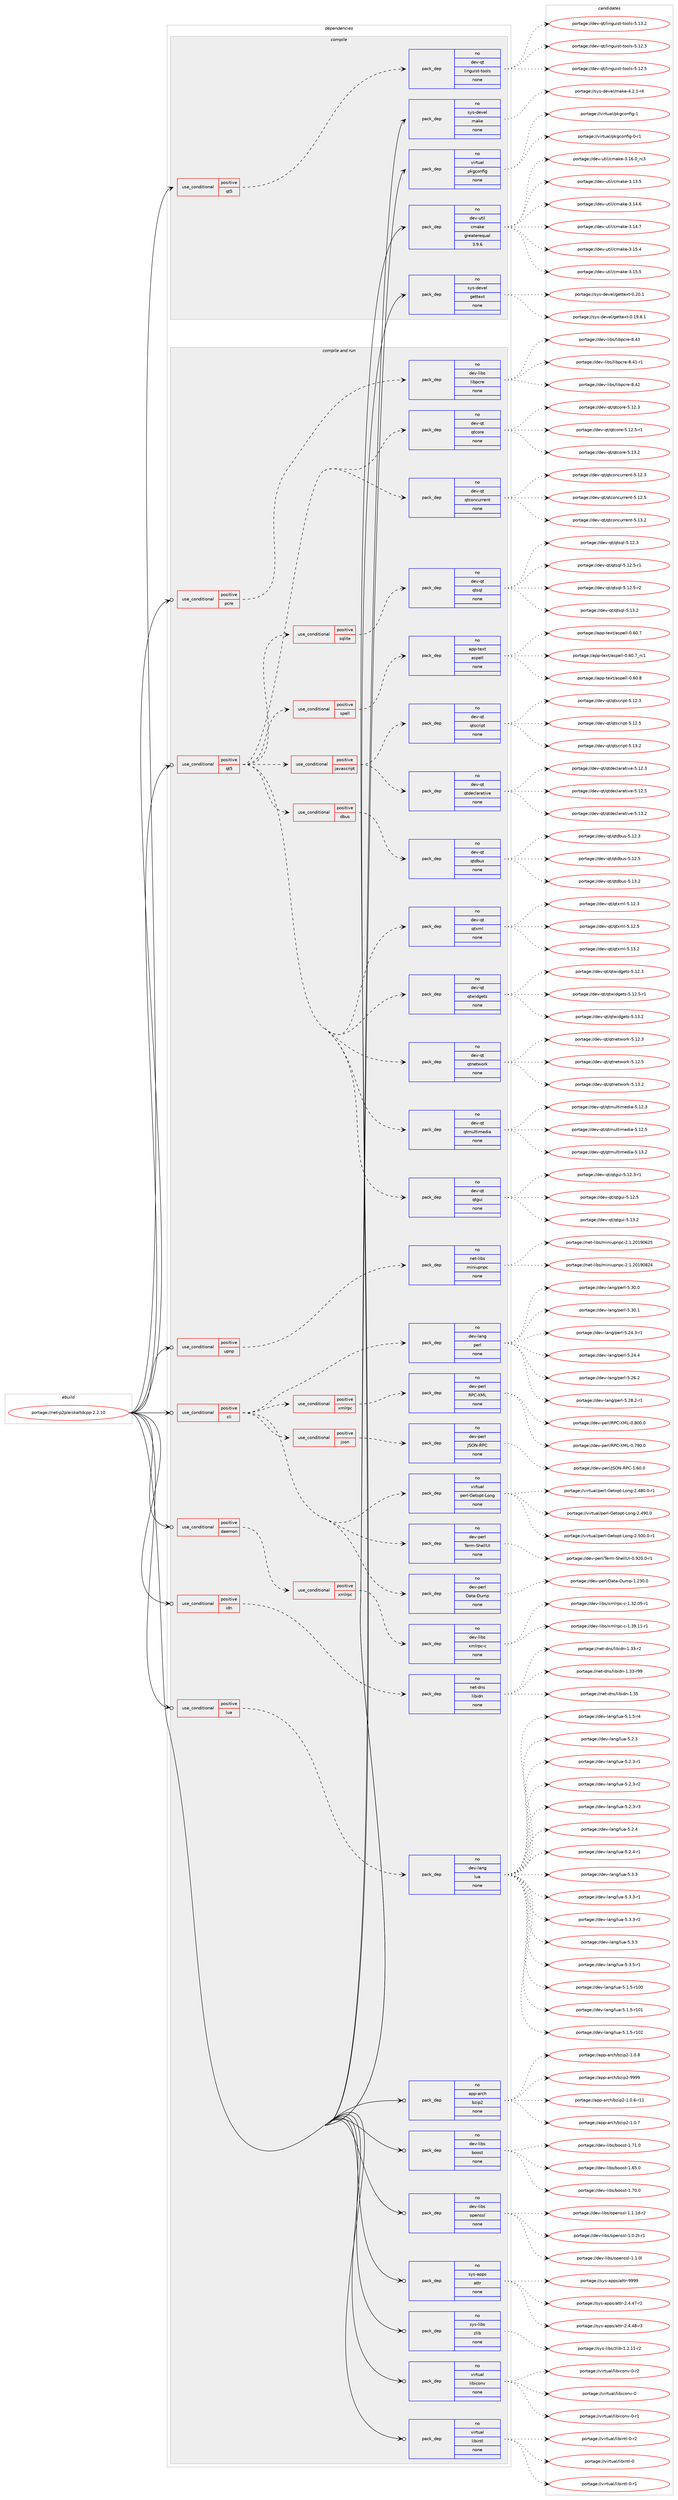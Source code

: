 digraph prolog {

# *************
# Graph options
# *************

newrank=true;
concentrate=true;
compound=true;
graph [rankdir=LR,fontname=Helvetica,fontsize=10,ranksep=1.5];#, ranksep=2.5, nodesep=0.2];
edge  [arrowhead=vee];
node  [fontname=Helvetica,fontsize=10];

# **********
# The ebuild
# **********

subgraph cluster_leftcol {
color=gray;
rank=same;
label=<<i>ebuild</i>>;
id [label="portage://net-p2p/eiskaltdcpp-2.2.10", color=red, width=4, href="../net-p2p/eiskaltdcpp-2.2.10.svg"];
}

# ****************
# The dependencies
# ****************

subgraph cluster_midcol {
color=gray;
label=<<i>dependencies</i>>;
subgraph cluster_compile {
fillcolor="#eeeeee";
style=filled;
label=<<i>compile</i>>;
subgraph cond93213 {
dependency372998 [label=<<TABLE BORDER="0" CELLBORDER="1" CELLSPACING="0" CELLPADDING="4"><TR><TD ROWSPAN="3" CELLPADDING="10">use_conditional</TD></TR><TR><TD>positive</TD></TR><TR><TD>qt5</TD></TR></TABLE>>, shape=none, color=red];
subgraph pack273479 {
dependency372999 [label=<<TABLE BORDER="0" CELLBORDER="1" CELLSPACING="0" CELLPADDING="4" WIDTH="220"><TR><TD ROWSPAN="6" CELLPADDING="30">pack_dep</TD></TR><TR><TD WIDTH="110">no</TD></TR><TR><TD>dev-qt</TD></TR><TR><TD>linguist-tools</TD></TR><TR><TD>none</TD></TR><TR><TD></TD></TR></TABLE>>, shape=none, color=blue];
}
dependency372998:e -> dependency372999:w [weight=20,style="dashed",arrowhead="vee"];
}
id:e -> dependency372998:w [weight=20,style="solid",arrowhead="vee"];
subgraph pack273480 {
dependency373000 [label=<<TABLE BORDER="0" CELLBORDER="1" CELLSPACING="0" CELLPADDING="4" WIDTH="220"><TR><TD ROWSPAN="6" CELLPADDING="30">pack_dep</TD></TR><TR><TD WIDTH="110">no</TD></TR><TR><TD>dev-util</TD></TR><TR><TD>cmake</TD></TR><TR><TD>greaterequal</TD></TR><TR><TD>3.9.6</TD></TR></TABLE>>, shape=none, color=blue];
}
id:e -> dependency373000:w [weight=20,style="solid",arrowhead="vee"];
subgraph pack273481 {
dependency373001 [label=<<TABLE BORDER="0" CELLBORDER="1" CELLSPACING="0" CELLPADDING="4" WIDTH="220"><TR><TD ROWSPAN="6" CELLPADDING="30">pack_dep</TD></TR><TR><TD WIDTH="110">no</TD></TR><TR><TD>sys-devel</TD></TR><TR><TD>gettext</TD></TR><TR><TD>none</TD></TR><TR><TD></TD></TR></TABLE>>, shape=none, color=blue];
}
id:e -> dependency373001:w [weight=20,style="solid",arrowhead="vee"];
subgraph pack273482 {
dependency373002 [label=<<TABLE BORDER="0" CELLBORDER="1" CELLSPACING="0" CELLPADDING="4" WIDTH="220"><TR><TD ROWSPAN="6" CELLPADDING="30">pack_dep</TD></TR><TR><TD WIDTH="110">no</TD></TR><TR><TD>sys-devel</TD></TR><TR><TD>make</TD></TR><TR><TD>none</TD></TR><TR><TD></TD></TR></TABLE>>, shape=none, color=blue];
}
id:e -> dependency373002:w [weight=20,style="solid",arrowhead="vee"];
subgraph pack273483 {
dependency373003 [label=<<TABLE BORDER="0" CELLBORDER="1" CELLSPACING="0" CELLPADDING="4" WIDTH="220"><TR><TD ROWSPAN="6" CELLPADDING="30">pack_dep</TD></TR><TR><TD WIDTH="110">no</TD></TR><TR><TD>virtual</TD></TR><TR><TD>pkgconfig</TD></TR><TR><TD>none</TD></TR><TR><TD></TD></TR></TABLE>>, shape=none, color=blue];
}
id:e -> dependency373003:w [weight=20,style="solid",arrowhead="vee"];
}
subgraph cluster_compileandrun {
fillcolor="#eeeeee";
style=filled;
label=<<i>compile and run</i>>;
subgraph cond93214 {
dependency373004 [label=<<TABLE BORDER="0" CELLBORDER="1" CELLSPACING="0" CELLPADDING="4"><TR><TD ROWSPAN="3" CELLPADDING="10">use_conditional</TD></TR><TR><TD>positive</TD></TR><TR><TD>cli</TD></TR></TABLE>>, shape=none, color=red];
subgraph pack273484 {
dependency373005 [label=<<TABLE BORDER="0" CELLBORDER="1" CELLSPACING="0" CELLPADDING="4" WIDTH="220"><TR><TD ROWSPAN="6" CELLPADDING="30">pack_dep</TD></TR><TR><TD WIDTH="110">no</TD></TR><TR><TD>dev-lang</TD></TR><TR><TD>perl</TD></TR><TR><TD>none</TD></TR><TR><TD></TD></TR></TABLE>>, shape=none, color=blue];
}
dependency373004:e -> dependency373005:w [weight=20,style="dashed",arrowhead="vee"];
subgraph pack273485 {
dependency373006 [label=<<TABLE BORDER="0" CELLBORDER="1" CELLSPACING="0" CELLPADDING="4" WIDTH="220"><TR><TD ROWSPAN="6" CELLPADDING="30">pack_dep</TD></TR><TR><TD WIDTH="110">no</TD></TR><TR><TD>dev-perl</TD></TR><TR><TD>Data-Dump</TD></TR><TR><TD>none</TD></TR><TR><TD></TD></TR></TABLE>>, shape=none, color=blue];
}
dependency373004:e -> dependency373006:w [weight=20,style="dashed",arrowhead="vee"];
subgraph pack273486 {
dependency373007 [label=<<TABLE BORDER="0" CELLBORDER="1" CELLSPACING="0" CELLPADDING="4" WIDTH="220"><TR><TD ROWSPAN="6" CELLPADDING="30">pack_dep</TD></TR><TR><TD WIDTH="110">no</TD></TR><TR><TD>dev-perl</TD></TR><TR><TD>Term-ShellUI</TD></TR><TR><TD>none</TD></TR><TR><TD></TD></TR></TABLE>>, shape=none, color=blue];
}
dependency373004:e -> dependency373007:w [weight=20,style="dashed",arrowhead="vee"];
subgraph pack273487 {
dependency373008 [label=<<TABLE BORDER="0" CELLBORDER="1" CELLSPACING="0" CELLPADDING="4" WIDTH="220"><TR><TD ROWSPAN="6" CELLPADDING="30">pack_dep</TD></TR><TR><TD WIDTH="110">no</TD></TR><TR><TD>virtual</TD></TR><TR><TD>perl-Getopt-Long</TD></TR><TR><TD>none</TD></TR><TR><TD></TD></TR></TABLE>>, shape=none, color=blue];
}
dependency373004:e -> dependency373008:w [weight=20,style="dashed",arrowhead="vee"];
subgraph cond93215 {
dependency373009 [label=<<TABLE BORDER="0" CELLBORDER="1" CELLSPACING="0" CELLPADDING="4"><TR><TD ROWSPAN="3" CELLPADDING="10">use_conditional</TD></TR><TR><TD>positive</TD></TR><TR><TD>json</TD></TR></TABLE>>, shape=none, color=red];
subgraph pack273488 {
dependency373010 [label=<<TABLE BORDER="0" CELLBORDER="1" CELLSPACING="0" CELLPADDING="4" WIDTH="220"><TR><TD ROWSPAN="6" CELLPADDING="30">pack_dep</TD></TR><TR><TD WIDTH="110">no</TD></TR><TR><TD>dev-perl</TD></TR><TR><TD>JSON-RPC</TD></TR><TR><TD>none</TD></TR><TR><TD></TD></TR></TABLE>>, shape=none, color=blue];
}
dependency373009:e -> dependency373010:w [weight=20,style="dashed",arrowhead="vee"];
}
dependency373004:e -> dependency373009:w [weight=20,style="dashed",arrowhead="vee"];
subgraph cond93216 {
dependency373011 [label=<<TABLE BORDER="0" CELLBORDER="1" CELLSPACING="0" CELLPADDING="4"><TR><TD ROWSPAN="3" CELLPADDING="10">use_conditional</TD></TR><TR><TD>positive</TD></TR><TR><TD>xmlrpc</TD></TR></TABLE>>, shape=none, color=red];
subgraph pack273489 {
dependency373012 [label=<<TABLE BORDER="0" CELLBORDER="1" CELLSPACING="0" CELLPADDING="4" WIDTH="220"><TR><TD ROWSPAN="6" CELLPADDING="30">pack_dep</TD></TR><TR><TD WIDTH="110">no</TD></TR><TR><TD>dev-perl</TD></TR><TR><TD>RPC-XML</TD></TR><TR><TD>none</TD></TR><TR><TD></TD></TR></TABLE>>, shape=none, color=blue];
}
dependency373011:e -> dependency373012:w [weight=20,style="dashed",arrowhead="vee"];
}
dependency373004:e -> dependency373011:w [weight=20,style="dashed",arrowhead="vee"];
}
id:e -> dependency373004:w [weight=20,style="solid",arrowhead="odotvee"];
subgraph cond93217 {
dependency373013 [label=<<TABLE BORDER="0" CELLBORDER="1" CELLSPACING="0" CELLPADDING="4"><TR><TD ROWSPAN="3" CELLPADDING="10">use_conditional</TD></TR><TR><TD>positive</TD></TR><TR><TD>daemon</TD></TR></TABLE>>, shape=none, color=red];
subgraph cond93218 {
dependency373014 [label=<<TABLE BORDER="0" CELLBORDER="1" CELLSPACING="0" CELLPADDING="4"><TR><TD ROWSPAN="3" CELLPADDING="10">use_conditional</TD></TR><TR><TD>positive</TD></TR><TR><TD>xmlrpc</TD></TR></TABLE>>, shape=none, color=red];
subgraph pack273490 {
dependency373015 [label=<<TABLE BORDER="0" CELLBORDER="1" CELLSPACING="0" CELLPADDING="4" WIDTH="220"><TR><TD ROWSPAN="6" CELLPADDING="30">pack_dep</TD></TR><TR><TD WIDTH="110">no</TD></TR><TR><TD>dev-libs</TD></TR><TR><TD>xmlrpc-c</TD></TR><TR><TD>none</TD></TR><TR><TD></TD></TR></TABLE>>, shape=none, color=blue];
}
dependency373014:e -> dependency373015:w [weight=20,style="dashed",arrowhead="vee"];
}
dependency373013:e -> dependency373014:w [weight=20,style="dashed",arrowhead="vee"];
}
id:e -> dependency373013:w [weight=20,style="solid",arrowhead="odotvee"];
subgraph cond93219 {
dependency373016 [label=<<TABLE BORDER="0" CELLBORDER="1" CELLSPACING="0" CELLPADDING="4"><TR><TD ROWSPAN="3" CELLPADDING="10">use_conditional</TD></TR><TR><TD>positive</TD></TR><TR><TD>idn</TD></TR></TABLE>>, shape=none, color=red];
subgraph pack273491 {
dependency373017 [label=<<TABLE BORDER="0" CELLBORDER="1" CELLSPACING="0" CELLPADDING="4" WIDTH="220"><TR><TD ROWSPAN="6" CELLPADDING="30">pack_dep</TD></TR><TR><TD WIDTH="110">no</TD></TR><TR><TD>net-dns</TD></TR><TR><TD>libidn</TD></TR><TR><TD>none</TD></TR><TR><TD></TD></TR></TABLE>>, shape=none, color=blue];
}
dependency373016:e -> dependency373017:w [weight=20,style="dashed",arrowhead="vee"];
}
id:e -> dependency373016:w [weight=20,style="solid",arrowhead="odotvee"];
subgraph cond93220 {
dependency373018 [label=<<TABLE BORDER="0" CELLBORDER="1" CELLSPACING="0" CELLPADDING="4"><TR><TD ROWSPAN="3" CELLPADDING="10">use_conditional</TD></TR><TR><TD>positive</TD></TR><TR><TD>lua</TD></TR></TABLE>>, shape=none, color=red];
subgraph pack273492 {
dependency373019 [label=<<TABLE BORDER="0" CELLBORDER="1" CELLSPACING="0" CELLPADDING="4" WIDTH="220"><TR><TD ROWSPAN="6" CELLPADDING="30">pack_dep</TD></TR><TR><TD WIDTH="110">no</TD></TR><TR><TD>dev-lang</TD></TR><TR><TD>lua</TD></TR><TR><TD>none</TD></TR><TR><TD></TD></TR></TABLE>>, shape=none, color=blue];
}
dependency373018:e -> dependency373019:w [weight=20,style="dashed",arrowhead="vee"];
}
id:e -> dependency373018:w [weight=20,style="solid",arrowhead="odotvee"];
subgraph cond93221 {
dependency373020 [label=<<TABLE BORDER="0" CELLBORDER="1" CELLSPACING="0" CELLPADDING="4"><TR><TD ROWSPAN="3" CELLPADDING="10">use_conditional</TD></TR><TR><TD>positive</TD></TR><TR><TD>pcre</TD></TR></TABLE>>, shape=none, color=red];
subgraph pack273493 {
dependency373021 [label=<<TABLE BORDER="0" CELLBORDER="1" CELLSPACING="0" CELLPADDING="4" WIDTH="220"><TR><TD ROWSPAN="6" CELLPADDING="30">pack_dep</TD></TR><TR><TD WIDTH="110">no</TD></TR><TR><TD>dev-libs</TD></TR><TR><TD>libpcre</TD></TR><TR><TD>none</TD></TR><TR><TD></TD></TR></TABLE>>, shape=none, color=blue];
}
dependency373020:e -> dependency373021:w [weight=20,style="dashed",arrowhead="vee"];
}
id:e -> dependency373020:w [weight=20,style="solid",arrowhead="odotvee"];
subgraph cond93222 {
dependency373022 [label=<<TABLE BORDER="0" CELLBORDER="1" CELLSPACING="0" CELLPADDING="4"><TR><TD ROWSPAN="3" CELLPADDING="10">use_conditional</TD></TR><TR><TD>positive</TD></TR><TR><TD>qt5</TD></TR></TABLE>>, shape=none, color=red];
subgraph pack273494 {
dependency373023 [label=<<TABLE BORDER="0" CELLBORDER="1" CELLSPACING="0" CELLPADDING="4" WIDTH="220"><TR><TD ROWSPAN="6" CELLPADDING="30">pack_dep</TD></TR><TR><TD WIDTH="110">no</TD></TR><TR><TD>dev-qt</TD></TR><TR><TD>qtconcurrent</TD></TR><TR><TD>none</TD></TR><TR><TD></TD></TR></TABLE>>, shape=none, color=blue];
}
dependency373022:e -> dependency373023:w [weight=20,style="dashed",arrowhead="vee"];
subgraph pack273495 {
dependency373024 [label=<<TABLE BORDER="0" CELLBORDER="1" CELLSPACING="0" CELLPADDING="4" WIDTH="220"><TR><TD ROWSPAN="6" CELLPADDING="30">pack_dep</TD></TR><TR><TD WIDTH="110">no</TD></TR><TR><TD>dev-qt</TD></TR><TR><TD>qtcore</TD></TR><TR><TD>none</TD></TR><TR><TD></TD></TR></TABLE>>, shape=none, color=blue];
}
dependency373022:e -> dependency373024:w [weight=20,style="dashed",arrowhead="vee"];
subgraph pack273496 {
dependency373025 [label=<<TABLE BORDER="0" CELLBORDER="1" CELLSPACING="0" CELLPADDING="4" WIDTH="220"><TR><TD ROWSPAN="6" CELLPADDING="30">pack_dep</TD></TR><TR><TD WIDTH="110">no</TD></TR><TR><TD>dev-qt</TD></TR><TR><TD>qtgui</TD></TR><TR><TD>none</TD></TR><TR><TD></TD></TR></TABLE>>, shape=none, color=blue];
}
dependency373022:e -> dependency373025:w [weight=20,style="dashed",arrowhead="vee"];
subgraph pack273497 {
dependency373026 [label=<<TABLE BORDER="0" CELLBORDER="1" CELLSPACING="0" CELLPADDING="4" WIDTH="220"><TR><TD ROWSPAN="6" CELLPADDING="30">pack_dep</TD></TR><TR><TD WIDTH="110">no</TD></TR><TR><TD>dev-qt</TD></TR><TR><TD>qtmultimedia</TD></TR><TR><TD>none</TD></TR><TR><TD></TD></TR></TABLE>>, shape=none, color=blue];
}
dependency373022:e -> dependency373026:w [weight=20,style="dashed",arrowhead="vee"];
subgraph pack273498 {
dependency373027 [label=<<TABLE BORDER="0" CELLBORDER="1" CELLSPACING="0" CELLPADDING="4" WIDTH="220"><TR><TD ROWSPAN="6" CELLPADDING="30">pack_dep</TD></TR><TR><TD WIDTH="110">no</TD></TR><TR><TD>dev-qt</TD></TR><TR><TD>qtnetwork</TD></TR><TR><TD>none</TD></TR><TR><TD></TD></TR></TABLE>>, shape=none, color=blue];
}
dependency373022:e -> dependency373027:w [weight=20,style="dashed",arrowhead="vee"];
subgraph pack273499 {
dependency373028 [label=<<TABLE BORDER="0" CELLBORDER="1" CELLSPACING="0" CELLPADDING="4" WIDTH="220"><TR><TD ROWSPAN="6" CELLPADDING="30">pack_dep</TD></TR><TR><TD WIDTH="110">no</TD></TR><TR><TD>dev-qt</TD></TR><TR><TD>qtwidgets</TD></TR><TR><TD>none</TD></TR><TR><TD></TD></TR></TABLE>>, shape=none, color=blue];
}
dependency373022:e -> dependency373028:w [weight=20,style="dashed",arrowhead="vee"];
subgraph pack273500 {
dependency373029 [label=<<TABLE BORDER="0" CELLBORDER="1" CELLSPACING="0" CELLPADDING="4" WIDTH="220"><TR><TD ROWSPAN="6" CELLPADDING="30">pack_dep</TD></TR><TR><TD WIDTH="110">no</TD></TR><TR><TD>dev-qt</TD></TR><TR><TD>qtxml</TD></TR><TR><TD>none</TD></TR><TR><TD></TD></TR></TABLE>>, shape=none, color=blue];
}
dependency373022:e -> dependency373029:w [weight=20,style="dashed",arrowhead="vee"];
subgraph cond93223 {
dependency373030 [label=<<TABLE BORDER="0" CELLBORDER="1" CELLSPACING="0" CELLPADDING="4"><TR><TD ROWSPAN="3" CELLPADDING="10">use_conditional</TD></TR><TR><TD>positive</TD></TR><TR><TD>dbus</TD></TR></TABLE>>, shape=none, color=red];
subgraph pack273501 {
dependency373031 [label=<<TABLE BORDER="0" CELLBORDER="1" CELLSPACING="0" CELLPADDING="4" WIDTH="220"><TR><TD ROWSPAN="6" CELLPADDING="30">pack_dep</TD></TR><TR><TD WIDTH="110">no</TD></TR><TR><TD>dev-qt</TD></TR><TR><TD>qtdbus</TD></TR><TR><TD>none</TD></TR><TR><TD></TD></TR></TABLE>>, shape=none, color=blue];
}
dependency373030:e -> dependency373031:w [weight=20,style="dashed",arrowhead="vee"];
}
dependency373022:e -> dependency373030:w [weight=20,style="dashed",arrowhead="vee"];
subgraph cond93224 {
dependency373032 [label=<<TABLE BORDER="0" CELLBORDER="1" CELLSPACING="0" CELLPADDING="4"><TR><TD ROWSPAN="3" CELLPADDING="10">use_conditional</TD></TR><TR><TD>positive</TD></TR><TR><TD>javascript</TD></TR></TABLE>>, shape=none, color=red];
subgraph pack273502 {
dependency373033 [label=<<TABLE BORDER="0" CELLBORDER="1" CELLSPACING="0" CELLPADDING="4" WIDTH="220"><TR><TD ROWSPAN="6" CELLPADDING="30">pack_dep</TD></TR><TR><TD WIDTH="110">no</TD></TR><TR><TD>dev-qt</TD></TR><TR><TD>qtdeclarative</TD></TR><TR><TD>none</TD></TR><TR><TD></TD></TR></TABLE>>, shape=none, color=blue];
}
dependency373032:e -> dependency373033:w [weight=20,style="dashed",arrowhead="vee"];
subgraph pack273503 {
dependency373034 [label=<<TABLE BORDER="0" CELLBORDER="1" CELLSPACING="0" CELLPADDING="4" WIDTH="220"><TR><TD ROWSPAN="6" CELLPADDING="30">pack_dep</TD></TR><TR><TD WIDTH="110">no</TD></TR><TR><TD>dev-qt</TD></TR><TR><TD>qtscript</TD></TR><TR><TD>none</TD></TR><TR><TD></TD></TR></TABLE>>, shape=none, color=blue];
}
dependency373032:e -> dependency373034:w [weight=20,style="dashed",arrowhead="vee"];
}
dependency373022:e -> dependency373032:w [weight=20,style="dashed",arrowhead="vee"];
subgraph cond93225 {
dependency373035 [label=<<TABLE BORDER="0" CELLBORDER="1" CELLSPACING="0" CELLPADDING="4"><TR><TD ROWSPAN="3" CELLPADDING="10">use_conditional</TD></TR><TR><TD>positive</TD></TR><TR><TD>spell</TD></TR></TABLE>>, shape=none, color=red];
subgraph pack273504 {
dependency373036 [label=<<TABLE BORDER="0" CELLBORDER="1" CELLSPACING="0" CELLPADDING="4" WIDTH="220"><TR><TD ROWSPAN="6" CELLPADDING="30">pack_dep</TD></TR><TR><TD WIDTH="110">no</TD></TR><TR><TD>app-text</TD></TR><TR><TD>aspell</TD></TR><TR><TD>none</TD></TR><TR><TD></TD></TR></TABLE>>, shape=none, color=blue];
}
dependency373035:e -> dependency373036:w [weight=20,style="dashed",arrowhead="vee"];
}
dependency373022:e -> dependency373035:w [weight=20,style="dashed",arrowhead="vee"];
subgraph cond93226 {
dependency373037 [label=<<TABLE BORDER="0" CELLBORDER="1" CELLSPACING="0" CELLPADDING="4"><TR><TD ROWSPAN="3" CELLPADDING="10">use_conditional</TD></TR><TR><TD>positive</TD></TR><TR><TD>sqlite</TD></TR></TABLE>>, shape=none, color=red];
subgraph pack273505 {
dependency373038 [label=<<TABLE BORDER="0" CELLBORDER="1" CELLSPACING="0" CELLPADDING="4" WIDTH="220"><TR><TD ROWSPAN="6" CELLPADDING="30">pack_dep</TD></TR><TR><TD WIDTH="110">no</TD></TR><TR><TD>dev-qt</TD></TR><TR><TD>qtsql</TD></TR><TR><TD>none</TD></TR><TR><TD></TD></TR></TABLE>>, shape=none, color=blue];
}
dependency373037:e -> dependency373038:w [weight=20,style="dashed",arrowhead="vee"];
}
dependency373022:e -> dependency373037:w [weight=20,style="dashed",arrowhead="vee"];
}
id:e -> dependency373022:w [weight=20,style="solid",arrowhead="odotvee"];
subgraph cond93227 {
dependency373039 [label=<<TABLE BORDER="0" CELLBORDER="1" CELLSPACING="0" CELLPADDING="4"><TR><TD ROWSPAN="3" CELLPADDING="10">use_conditional</TD></TR><TR><TD>positive</TD></TR><TR><TD>upnp</TD></TR></TABLE>>, shape=none, color=red];
subgraph pack273506 {
dependency373040 [label=<<TABLE BORDER="0" CELLBORDER="1" CELLSPACING="0" CELLPADDING="4" WIDTH="220"><TR><TD ROWSPAN="6" CELLPADDING="30">pack_dep</TD></TR><TR><TD WIDTH="110">no</TD></TR><TR><TD>net-libs</TD></TR><TR><TD>miniupnpc</TD></TR><TR><TD>none</TD></TR><TR><TD></TD></TR></TABLE>>, shape=none, color=blue];
}
dependency373039:e -> dependency373040:w [weight=20,style="dashed",arrowhead="vee"];
}
id:e -> dependency373039:w [weight=20,style="solid",arrowhead="odotvee"];
subgraph pack273507 {
dependency373041 [label=<<TABLE BORDER="0" CELLBORDER="1" CELLSPACING="0" CELLPADDING="4" WIDTH="220"><TR><TD ROWSPAN="6" CELLPADDING="30">pack_dep</TD></TR><TR><TD WIDTH="110">no</TD></TR><TR><TD>app-arch</TD></TR><TR><TD>bzip2</TD></TR><TR><TD>none</TD></TR><TR><TD></TD></TR></TABLE>>, shape=none, color=blue];
}
id:e -> dependency373041:w [weight=20,style="solid",arrowhead="odotvee"];
subgraph pack273508 {
dependency373042 [label=<<TABLE BORDER="0" CELLBORDER="1" CELLSPACING="0" CELLPADDING="4" WIDTH="220"><TR><TD ROWSPAN="6" CELLPADDING="30">pack_dep</TD></TR><TR><TD WIDTH="110">no</TD></TR><TR><TD>dev-libs</TD></TR><TR><TD>boost</TD></TR><TR><TD>none</TD></TR><TR><TD></TD></TR></TABLE>>, shape=none, color=blue];
}
id:e -> dependency373042:w [weight=20,style="solid",arrowhead="odotvee"];
subgraph pack273509 {
dependency373043 [label=<<TABLE BORDER="0" CELLBORDER="1" CELLSPACING="0" CELLPADDING="4" WIDTH="220"><TR><TD ROWSPAN="6" CELLPADDING="30">pack_dep</TD></TR><TR><TD WIDTH="110">no</TD></TR><TR><TD>dev-libs</TD></TR><TR><TD>openssl</TD></TR><TR><TD>none</TD></TR><TR><TD></TD></TR></TABLE>>, shape=none, color=blue];
}
id:e -> dependency373043:w [weight=20,style="solid",arrowhead="odotvee"];
subgraph pack273510 {
dependency373044 [label=<<TABLE BORDER="0" CELLBORDER="1" CELLSPACING="0" CELLPADDING="4" WIDTH="220"><TR><TD ROWSPAN="6" CELLPADDING="30">pack_dep</TD></TR><TR><TD WIDTH="110">no</TD></TR><TR><TD>sys-apps</TD></TR><TR><TD>attr</TD></TR><TR><TD>none</TD></TR><TR><TD></TD></TR></TABLE>>, shape=none, color=blue];
}
id:e -> dependency373044:w [weight=20,style="solid",arrowhead="odotvee"];
subgraph pack273511 {
dependency373045 [label=<<TABLE BORDER="0" CELLBORDER="1" CELLSPACING="0" CELLPADDING="4" WIDTH="220"><TR><TD ROWSPAN="6" CELLPADDING="30">pack_dep</TD></TR><TR><TD WIDTH="110">no</TD></TR><TR><TD>sys-libs</TD></TR><TR><TD>zlib</TD></TR><TR><TD>none</TD></TR><TR><TD></TD></TR></TABLE>>, shape=none, color=blue];
}
id:e -> dependency373045:w [weight=20,style="solid",arrowhead="odotvee"];
subgraph pack273512 {
dependency373046 [label=<<TABLE BORDER="0" CELLBORDER="1" CELLSPACING="0" CELLPADDING="4" WIDTH="220"><TR><TD ROWSPAN="6" CELLPADDING="30">pack_dep</TD></TR><TR><TD WIDTH="110">no</TD></TR><TR><TD>virtual</TD></TR><TR><TD>libiconv</TD></TR><TR><TD>none</TD></TR><TR><TD></TD></TR></TABLE>>, shape=none, color=blue];
}
id:e -> dependency373046:w [weight=20,style="solid",arrowhead="odotvee"];
subgraph pack273513 {
dependency373047 [label=<<TABLE BORDER="0" CELLBORDER="1" CELLSPACING="0" CELLPADDING="4" WIDTH="220"><TR><TD ROWSPAN="6" CELLPADDING="30">pack_dep</TD></TR><TR><TD WIDTH="110">no</TD></TR><TR><TD>virtual</TD></TR><TR><TD>libintl</TD></TR><TR><TD>none</TD></TR><TR><TD></TD></TR></TABLE>>, shape=none, color=blue];
}
id:e -> dependency373047:w [weight=20,style="solid",arrowhead="odotvee"];
}
subgraph cluster_run {
fillcolor="#eeeeee";
style=filled;
label=<<i>run</i>>;
}
}

# **************
# The candidates
# **************

subgraph cluster_choices {
rank=same;
color=gray;
label=<<i>candidates</i>>;

subgraph choice273479 {
color=black;
nodesep=1;
choiceportage10010111845113116471081051101031171051151164511611111110811545534649504651 [label="portage://dev-qt/linguist-tools-5.12.3", color=red, width=4,href="../dev-qt/linguist-tools-5.12.3.svg"];
choiceportage10010111845113116471081051101031171051151164511611111110811545534649504653 [label="portage://dev-qt/linguist-tools-5.12.5", color=red, width=4,href="../dev-qt/linguist-tools-5.12.5.svg"];
choiceportage10010111845113116471081051101031171051151164511611111110811545534649514650 [label="portage://dev-qt/linguist-tools-5.13.2", color=red, width=4,href="../dev-qt/linguist-tools-5.13.2.svg"];
dependency372999:e -> choiceportage10010111845113116471081051101031171051151164511611111110811545534649504651:w [style=dotted,weight="100"];
dependency372999:e -> choiceportage10010111845113116471081051101031171051151164511611111110811545534649504653:w [style=dotted,weight="100"];
dependency372999:e -> choiceportage10010111845113116471081051101031171051151164511611111110811545534649514650:w [style=dotted,weight="100"];
}
subgraph choice273480 {
color=black;
nodesep=1;
choiceportage1001011184511711610510847991099710710145514649514653 [label="portage://dev-util/cmake-3.13.5", color=red, width=4,href="../dev-util/cmake-3.13.5.svg"];
choiceportage1001011184511711610510847991099710710145514649524654 [label="portage://dev-util/cmake-3.14.6", color=red, width=4,href="../dev-util/cmake-3.14.6.svg"];
choiceportage1001011184511711610510847991099710710145514649524655 [label="portage://dev-util/cmake-3.14.7", color=red, width=4,href="../dev-util/cmake-3.14.7.svg"];
choiceportage1001011184511711610510847991099710710145514649534652 [label="portage://dev-util/cmake-3.15.4", color=red, width=4,href="../dev-util/cmake-3.15.4.svg"];
choiceportage1001011184511711610510847991099710710145514649534653 [label="portage://dev-util/cmake-3.15.5", color=red, width=4,href="../dev-util/cmake-3.15.5.svg"];
choiceportage1001011184511711610510847991099710710145514649544648951149951 [label="portage://dev-util/cmake-3.16.0_rc3", color=red, width=4,href="../dev-util/cmake-3.16.0_rc3.svg"];
dependency373000:e -> choiceportage1001011184511711610510847991099710710145514649514653:w [style=dotted,weight="100"];
dependency373000:e -> choiceportage1001011184511711610510847991099710710145514649524654:w [style=dotted,weight="100"];
dependency373000:e -> choiceportage1001011184511711610510847991099710710145514649524655:w [style=dotted,weight="100"];
dependency373000:e -> choiceportage1001011184511711610510847991099710710145514649534652:w [style=dotted,weight="100"];
dependency373000:e -> choiceportage1001011184511711610510847991099710710145514649534653:w [style=dotted,weight="100"];
dependency373000:e -> choiceportage1001011184511711610510847991099710710145514649544648951149951:w [style=dotted,weight="100"];
}
subgraph choice273481 {
color=black;
nodesep=1;
choiceportage1151211154510010111810110847103101116116101120116454846495746564649 [label="portage://sys-devel/gettext-0.19.8.1", color=red, width=4,href="../sys-devel/gettext-0.19.8.1.svg"];
choiceportage115121115451001011181011084710310111611610112011645484650484649 [label="portage://sys-devel/gettext-0.20.1", color=red, width=4,href="../sys-devel/gettext-0.20.1.svg"];
dependency373001:e -> choiceportage1151211154510010111810110847103101116116101120116454846495746564649:w [style=dotted,weight="100"];
dependency373001:e -> choiceportage115121115451001011181011084710310111611610112011645484650484649:w [style=dotted,weight="100"];
}
subgraph choice273482 {
color=black;
nodesep=1;
choiceportage1151211154510010111810110847109971071014552465046494511452 [label="portage://sys-devel/make-4.2.1-r4", color=red, width=4,href="../sys-devel/make-4.2.1-r4.svg"];
dependency373002:e -> choiceportage1151211154510010111810110847109971071014552465046494511452:w [style=dotted,weight="100"];
}
subgraph choice273483 {
color=black;
nodesep=1;
choiceportage11810511411611797108471121071039911111010210510345484511449 [label="portage://virtual/pkgconfig-0-r1", color=red, width=4,href="../virtual/pkgconfig-0-r1.svg"];
choiceportage1181051141161179710847112107103991111101021051034549 [label="portage://virtual/pkgconfig-1", color=red, width=4,href="../virtual/pkgconfig-1.svg"];
dependency373003:e -> choiceportage11810511411611797108471121071039911111010210510345484511449:w [style=dotted,weight="100"];
dependency373003:e -> choiceportage1181051141161179710847112107103991111101021051034549:w [style=dotted,weight="100"];
}
subgraph choice273484 {
color=black;
nodesep=1;
choiceportage100101118451089711010347112101114108455346505246514511449 [label="portage://dev-lang/perl-5.24.3-r1", color=red, width=4,href="../dev-lang/perl-5.24.3-r1.svg"];
choiceportage10010111845108971101034711210111410845534650524652 [label="portage://dev-lang/perl-5.24.4", color=red, width=4,href="../dev-lang/perl-5.24.4.svg"];
choiceportage10010111845108971101034711210111410845534650544650 [label="portage://dev-lang/perl-5.26.2", color=red, width=4,href="../dev-lang/perl-5.26.2.svg"];
choiceportage100101118451089711010347112101114108455346505646504511449 [label="portage://dev-lang/perl-5.28.2-r1", color=red, width=4,href="../dev-lang/perl-5.28.2-r1.svg"];
choiceportage10010111845108971101034711210111410845534651484648 [label="portage://dev-lang/perl-5.30.0", color=red, width=4,href="../dev-lang/perl-5.30.0.svg"];
choiceportage10010111845108971101034711210111410845534651484649 [label="portage://dev-lang/perl-5.30.1", color=red, width=4,href="../dev-lang/perl-5.30.1.svg"];
dependency373005:e -> choiceportage100101118451089711010347112101114108455346505246514511449:w [style=dotted,weight="100"];
dependency373005:e -> choiceportage10010111845108971101034711210111410845534650524652:w [style=dotted,weight="100"];
dependency373005:e -> choiceportage10010111845108971101034711210111410845534650544650:w [style=dotted,weight="100"];
dependency373005:e -> choiceportage100101118451089711010347112101114108455346505646504511449:w [style=dotted,weight="100"];
dependency373005:e -> choiceportage10010111845108971101034711210111410845534651484648:w [style=dotted,weight="100"];
dependency373005:e -> choiceportage10010111845108971101034711210111410845534651484649:w [style=dotted,weight="100"];
}
subgraph choice273485 {
color=black;
nodesep=1;
choiceportage100101118451121011141084768971169745681171091124549465051484648 [label="portage://dev-perl/Data-Dump-1.230.0", color=red, width=4,href="../dev-perl/Data-Dump-1.230.0.svg"];
dependency373006:e -> choiceportage100101118451121011141084768971169745681171091124549465051484648:w [style=dotted,weight="100"];
}
subgraph choice273486 {
color=black;
nodesep=1;
choiceportage1001011184511210111410847841011141094583104101108108857345484657504846484511449 [label="portage://dev-perl/Term-ShellUI-0.920.0-r1", color=red, width=4,href="../dev-perl/Term-ShellUI-0.920.0-r1.svg"];
dependency373007:e -> choiceportage1001011184511210111410847841011141094583104101108108857345484657504846484511449:w [style=dotted,weight="100"];
}
subgraph choice273487 {
color=black;
nodesep=1;
choiceportage11810511411611797108471121011141084571101116111112116457611111010345504652564846484511449 [label="portage://virtual/perl-Getopt-Long-2.480.0-r1", color=red, width=4,href="../virtual/perl-Getopt-Long-2.480.0-r1.svg"];
choiceportage1181051141161179710847112101114108457110111611111211645761111101034550465257484648 [label="portage://virtual/perl-Getopt-Long-2.490.0", color=red, width=4,href="../virtual/perl-Getopt-Long-2.490.0.svg"];
choiceportage11810511411611797108471121011141084571101116111112116457611111010345504653484846484511449 [label="portage://virtual/perl-Getopt-Long-2.500.0-r1", color=red, width=4,href="../virtual/perl-Getopt-Long-2.500.0-r1.svg"];
dependency373008:e -> choiceportage11810511411611797108471121011141084571101116111112116457611111010345504652564846484511449:w [style=dotted,weight="100"];
dependency373008:e -> choiceportage1181051141161179710847112101114108457110111611111211645761111101034550465257484648:w [style=dotted,weight="100"];
dependency373008:e -> choiceportage11810511411611797108471121011141084571101116111112116457611111010345504653484846484511449:w [style=dotted,weight="100"];
}
subgraph choice273488 {
color=black;
nodesep=1;
choiceportage1001011184511210111410847748379784582806745494654484648 [label="portage://dev-perl/JSON-RPC-1.60.0", color=red, width=4,href="../dev-perl/JSON-RPC-1.60.0.svg"];
dependency373010:e -> choiceportage1001011184511210111410847748379784582806745494654484648:w [style=dotted,weight="100"];
}
subgraph choice273489 {
color=black;
nodesep=1;
choiceportage1001011184511210111410847828067458877764548465557484648 [label="portage://dev-perl/RPC-XML-0.790.0", color=red, width=4,href="../dev-perl/RPC-XML-0.790.0.svg"];
choiceportage1001011184511210111410847828067458877764548465648484648 [label="portage://dev-perl/RPC-XML-0.800.0", color=red, width=4,href="../dev-perl/RPC-XML-0.800.0.svg"];
dependency373012:e -> choiceportage1001011184511210111410847828067458877764548465557484648:w [style=dotted,weight="100"];
dependency373012:e -> choiceportage1001011184511210111410847828067458877764548465648484648:w [style=dotted,weight="100"];
}
subgraph choice273490 {
color=black;
nodesep=1;
choiceportage10010111845108105981154712010910811411299459945494651504648534511449 [label="portage://dev-libs/xmlrpc-c-1.32.05-r1", color=red, width=4,href="../dev-libs/xmlrpc-c-1.32.05-r1.svg"];
choiceportage10010111845108105981154712010910811411299459945494651574649494511449 [label="portage://dev-libs/xmlrpc-c-1.39.11-r1", color=red, width=4,href="../dev-libs/xmlrpc-c-1.39.11-r1.svg"];
dependency373015:e -> choiceportage10010111845108105981154712010910811411299459945494651504648534511449:w [style=dotted,weight="100"];
dependency373015:e -> choiceportage10010111845108105981154712010910811411299459945494651574649494511449:w [style=dotted,weight="100"];
}
subgraph choice273491 {
color=black;
nodesep=1;
choiceportage11010111645100110115471081059810510011045494651514511450 [label="portage://net-dns/libidn-1.33-r2", color=red, width=4,href="../net-dns/libidn-1.33-r2.svg"];
choiceportage1101011164510011011547108105981051001104549465151451145757 [label="portage://net-dns/libidn-1.33-r99", color=red, width=4,href="../net-dns/libidn-1.33-r99.svg"];
choiceportage1101011164510011011547108105981051001104549465153 [label="portage://net-dns/libidn-1.35", color=red, width=4,href="../net-dns/libidn-1.35.svg"];
dependency373017:e -> choiceportage11010111645100110115471081059810510011045494651514511450:w [style=dotted,weight="100"];
dependency373017:e -> choiceportage1101011164510011011547108105981051001104549465151451145757:w [style=dotted,weight="100"];
dependency373017:e -> choiceportage1101011164510011011547108105981051001104549465153:w [style=dotted,weight="100"];
}
subgraph choice273492 {
color=black;
nodesep=1;
choiceportage1001011184510897110103471081179745534649465345114494848 [label="portage://dev-lang/lua-5.1.5-r100", color=red, width=4,href="../dev-lang/lua-5.1.5-r100.svg"];
choiceportage1001011184510897110103471081179745534649465345114494849 [label="portage://dev-lang/lua-5.1.5-r101", color=red, width=4,href="../dev-lang/lua-5.1.5-r101.svg"];
choiceportage1001011184510897110103471081179745534649465345114494850 [label="portage://dev-lang/lua-5.1.5-r102", color=red, width=4,href="../dev-lang/lua-5.1.5-r102.svg"];
choiceportage100101118451089711010347108117974553464946534511452 [label="portage://dev-lang/lua-5.1.5-r4", color=red, width=4,href="../dev-lang/lua-5.1.5-r4.svg"];
choiceportage10010111845108971101034710811797455346504651 [label="portage://dev-lang/lua-5.2.3", color=red, width=4,href="../dev-lang/lua-5.2.3.svg"];
choiceportage100101118451089711010347108117974553465046514511449 [label="portage://dev-lang/lua-5.2.3-r1", color=red, width=4,href="../dev-lang/lua-5.2.3-r1.svg"];
choiceportage100101118451089711010347108117974553465046514511450 [label="portage://dev-lang/lua-5.2.3-r2", color=red, width=4,href="../dev-lang/lua-5.2.3-r2.svg"];
choiceportage100101118451089711010347108117974553465046514511451 [label="portage://dev-lang/lua-5.2.3-r3", color=red, width=4,href="../dev-lang/lua-5.2.3-r3.svg"];
choiceportage10010111845108971101034710811797455346504652 [label="portage://dev-lang/lua-5.2.4", color=red, width=4,href="../dev-lang/lua-5.2.4.svg"];
choiceportage100101118451089711010347108117974553465046524511449 [label="portage://dev-lang/lua-5.2.4-r1", color=red, width=4,href="../dev-lang/lua-5.2.4-r1.svg"];
choiceportage10010111845108971101034710811797455346514651 [label="portage://dev-lang/lua-5.3.3", color=red, width=4,href="../dev-lang/lua-5.3.3.svg"];
choiceportage100101118451089711010347108117974553465146514511449 [label="portage://dev-lang/lua-5.3.3-r1", color=red, width=4,href="../dev-lang/lua-5.3.3-r1.svg"];
choiceportage100101118451089711010347108117974553465146514511450 [label="portage://dev-lang/lua-5.3.3-r2", color=red, width=4,href="../dev-lang/lua-5.3.3-r2.svg"];
choiceportage10010111845108971101034710811797455346514653 [label="portage://dev-lang/lua-5.3.5", color=red, width=4,href="../dev-lang/lua-5.3.5.svg"];
choiceportage100101118451089711010347108117974553465146534511449 [label="portage://dev-lang/lua-5.3.5-r1", color=red, width=4,href="../dev-lang/lua-5.3.5-r1.svg"];
dependency373019:e -> choiceportage1001011184510897110103471081179745534649465345114494848:w [style=dotted,weight="100"];
dependency373019:e -> choiceportage1001011184510897110103471081179745534649465345114494849:w [style=dotted,weight="100"];
dependency373019:e -> choiceportage1001011184510897110103471081179745534649465345114494850:w [style=dotted,weight="100"];
dependency373019:e -> choiceportage100101118451089711010347108117974553464946534511452:w [style=dotted,weight="100"];
dependency373019:e -> choiceportage10010111845108971101034710811797455346504651:w [style=dotted,weight="100"];
dependency373019:e -> choiceportage100101118451089711010347108117974553465046514511449:w [style=dotted,weight="100"];
dependency373019:e -> choiceportage100101118451089711010347108117974553465046514511450:w [style=dotted,weight="100"];
dependency373019:e -> choiceportage100101118451089711010347108117974553465046514511451:w [style=dotted,weight="100"];
dependency373019:e -> choiceportage10010111845108971101034710811797455346504652:w [style=dotted,weight="100"];
dependency373019:e -> choiceportage100101118451089711010347108117974553465046524511449:w [style=dotted,weight="100"];
dependency373019:e -> choiceportage10010111845108971101034710811797455346514651:w [style=dotted,weight="100"];
dependency373019:e -> choiceportage100101118451089711010347108117974553465146514511449:w [style=dotted,weight="100"];
dependency373019:e -> choiceportage100101118451089711010347108117974553465146514511450:w [style=dotted,weight="100"];
dependency373019:e -> choiceportage10010111845108971101034710811797455346514653:w [style=dotted,weight="100"];
dependency373019:e -> choiceportage100101118451089711010347108117974553465146534511449:w [style=dotted,weight="100"];
}
subgraph choice273493 {
color=black;
nodesep=1;
choiceportage100101118451081059811547108105981129911410145564652494511449 [label="portage://dev-libs/libpcre-8.41-r1", color=red, width=4,href="../dev-libs/libpcre-8.41-r1.svg"];
choiceportage10010111845108105981154710810598112991141014556465250 [label="portage://dev-libs/libpcre-8.42", color=red, width=4,href="../dev-libs/libpcre-8.42.svg"];
choiceportage10010111845108105981154710810598112991141014556465251 [label="portage://dev-libs/libpcre-8.43", color=red, width=4,href="../dev-libs/libpcre-8.43.svg"];
dependency373021:e -> choiceportage100101118451081059811547108105981129911410145564652494511449:w [style=dotted,weight="100"];
dependency373021:e -> choiceportage10010111845108105981154710810598112991141014556465250:w [style=dotted,weight="100"];
dependency373021:e -> choiceportage10010111845108105981154710810598112991141014556465251:w [style=dotted,weight="100"];
}
subgraph choice273494 {
color=black;
nodesep=1;
choiceportage1001011184511311647113116991111109911711411410111011645534649504651 [label="portage://dev-qt/qtconcurrent-5.12.3", color=red, width=4,href="../dev-qt/qtconcurrent-5.12.3.svg"];
choiceportage1001011184511311647113116991111109911711411410111011645534649504653 [label="portage://dev-qt/qtconcurrent-5.12.5", color=red, width=4,href="../dev-qt/qtconcurrent-5.12.5.svg"];
choiceportage1001011184511311647113116991111109911711411410111011645534649514650 [label="portage://dev-qt/qtconcurrent-5.13.2", color=red, width=4,href="../dev-qt/qtconcurrent-5.13.2.svg"];
dependency373023:e -> choiceportage1001011184511311647113116991111109911711411410111011645534649504651:w [style=dotted,weight="100"];
dependency373023:e -> choiceportage1001011184511311647113116991111109911711411410111011645534649504653:w [style=dotted,weight="100"];
dependency373023:e -> choiceportage1001011184511311647113116991111109911711411410111011645534649514650:w [style=dotted,weight="100"];
}
subgraph choice273495 {
color=black;
nodesep=1;
choiceportage10010111845113116471131169911111410145534649504651 [label="portage://dev-qt/qtcore-5.12.3", color=red, width=4,href="../dev-qt/qtcore-5.12.3.svg"];
choiceportage100101118451131164711311699111114101455346495046534511449 [label="portage://dev-qt/qtcore-5.12.5-r1", color=red, width=4,href="../dev-qt/qtcore-5.12.5-r1.svg"];
choiceportage10010111845113116471131169911111410145534649514650 [label="portage://dev-qt/qtcore-5.13.2", color=red, width=4,href="../dev-qt/qtcore-5.13.2.svg"];
dependency373024:e -> choiceportage10010111845113116471131169911111410145534649504651:w [style=dotted,weight="100"];
dependency373024:e -> choiceportage100101118451131164711311699111114101455346495046534511449:w [style=dotted,weight="100"];
dependency373024:e -> choiceportage10010111845113116471131169911111410145534649514650:w [style=dotted,weight="100"];
}
subgraph choice273496 {
color=black;
nodesep=1;
choiceportage1001011184511311647113116103117105455346495046514511449 [label="portage://dev-qt/qtgui-5.12.3-r1", color=red, width=4,href="../dev-qt/qtgui-5.12.3-r1.svg"];
choiceportage100101118451131164711311610311710545534649504653 [label="portage://dev-qt/qtgui-5.12.5", color=red, width=4,href="../dev-qt/qtgui-5.12.5.svg"];
choiceportage100101118451131164711311610311710545534649514650 [label="portage://dev-qt/qtgui-5.13.2", color=red, width=4,href="../dev-qt/qtgui-5.13.2.svg"];
dependency373025:e -> choiceportage1001011184511311647113116103117105455346495046514511449:w [style=dotted,weight="100"];
dependency373025:e -> choiceportage100101118451131164711311610311710545534649504653:w [style=dotted,weight="100"];
dependency373025:e -> choiceportage100101118451131164711311610311710545534649514650:w [style=dotted,weight="100"];
}
subgraph choice273497 {
color=black;
nodesep=1;
choiceportage10010111845113116471131161091171081161051091011001059745534649504651 [label="portage://dev-qt/qtmultimedia-5.12.3", color=red, width=4,href="../dev-qt/qtmultimedia-5.12.3.svg"];
choiceportage10010111845113116471131161091171081161051091011001059745534649504653 [label="portage://dev-qt/qtmultimedia-5.12.5", color=red, width=4,href="../dev-qt/qtmultimedia-5.12.5.svg"];
choiceportage10010111845113116471131161091171081161051091011001059745534649514650 [label="portage://dev-qt/qtmultimedia-5.13.2", color=red, width=4,href="../dev-qt/qtmultimedia-5.13.2.svg"];
dependency373026:e -> choiceportage10010111845113116471131161091171081161051091011001059745534649504651:w [style=dotted,weight="100"];
dependency373026:e -> choiceportage10010111845113116471131161091171081161051091011001059745534649504653:w [style=dotted,weight="100"];
dependency373026:e -> choiceportage10010111845113116471131161091171081161051091011001059745534649514650:w [style=dotted,weight="100"];
}
subgraph choice273498 {
color=black;
nodesep=1;
choiceportage100101118451131164711311611010111611911111410745534649504651 [label="portage://dev-qt/qtnetwork-5.12.3", color=red, width=4,href="../dev-qt/qtnetwork-5.12.3.svg"];
choiceportage100101118451131164711311611010111611911111410745534649504653 [label="portage://dev-qt/qtnetwork-5.12.5", color=red, width=4,href="../dev-qt/qtnetwork-5.12.5.svg"];
choiceportage100101118451131164711311611010111611911111410745534649514650 [label="portage://dev-qt/qtnetwork-5.13.2", color=red, width=4,href="../dev-qt/qtnetwork-5.13.2.svg"];
dependency373027:e -> choiceportage100101118451131164711311611010111611911111410745534649504651:w [style=dotted,weight="100"];
dependency373027:e -> choiceportage100101118451131164711311611010111611911111410745534649504653:w [style=dotted,weight="100"];
dependency373027:e -> choiceportage100101118451131164711311611010111611911111410745534649514650:w [style=dotted,weight="100"];
}
subgraph choice273499 {
color=black;
nodesep=1;
choiceportage100101118451131164711311611910510010310111611545534649504651 [label="portage://dev-qt/qtwidgets-5.12.3", color=red, width=4,href="../dev-qt/qtwidgets-5.12.3.svg"];
choiceportage1001011184511311647113116119105100103101116115455346495046534511449 [label="portage://dev-qt/qtwidgets-5.12.5-r1", color=red, width=4,href="../dev-qt/qtwidgets-5.12.5-r1.svg"];
choiceportage100101118451131164711311611910510010310111611545534649514650 [label="portage://dev-qt/qtwidgets-5.13.2", color=red, width=4,href="../dev-qt/qtwidgets-5.13.2.svg"];
dependency373028:e -> choiceportage100101118451131164711311611910510010310111611545534649504651:w [style=dotted,weight="100"];
dependency373028:e -> choiceportage1001011184511311647113116119105100103101116115455346495046534511449:w [style=dotted,weight="100"];
dependency373028:e -> choiceportage100101118451131164711311611910510010310111611545534649514650:w [style=dotted,weight="100"];
}
subgraph choice273500 {
color=black;
nodesep=1;
choiceportage100101118451131164711311612010910845534649504651 [label="portage://dev-qt/qtxml-5.12.3", color=red, width=4,href="../dev-qt/qtxml-5.12.3.svg"];
choiceportage100101118451131164711311612010910845534649504653 [label="portage://dev-qt/qtxml-5.12.5", color=red, width=4,href="../dev-qt/qtxml-5.12.5.svg"];
choiceportage100101118451131164711311612010910845534649514650 [label="portage://dev-qt/qtxml-5.13.2", color=red, width=4,href="../dev-qt/qtxml-5.13.2.svg"];
dependency373029:e -> choiceportage100101118451131164711311612010910845534649504651:w [style=dotted,weight="100"];
dependency373029:e -> choiceportage100101118451131164711311612010910845534649504653:w [style=dotted,weight="100"];
dependency373029:e -> choiceportage100101118451131164711311612010910845534649514650:w [style=dotted,weight="100"];
}
subgraph choice273501 {
color=black;
nodesep=1;
choiceportage10010111845113116471131161009811711545534649504651 [label="portage://dev-qt/qtdbus-5.12.3", color=red, width=4,href="../dev-qt/qtdbus-5.12.3.svg"];
choiceportage10010111845113116471131161009811711545534649504653 [label="portage://dev-qt/qtdbus-5.12.5", color=red, width=4,href="../dev-qt/qtdbus-5.12.5.svg"];
choiceportage10010111845113116471131161009811711545534649514650 [label="portage://dev-qt/qtdbus-5.13.2", color=red, width=4,href="../dev-qt/qtdbus-5.13.2.svg"];
dependency373031:e -> choiceportage10010111845113116471131161009811711545534649504651:w [style=dotted,weight="100"];
dependency373031:e -> choiceportage10010111845113116471131161009811711545534649504653:w [style=dotted,weight="100"];
dependency373031:e -> choiceportage10010111845113116471131161009811711545534649514650:w [style=dotted,weight="100"];
}
subgraph choice273502 {
color=black;
nodesep=1;
choiceportage100101118451131164711311610010199108971149711610511810145534649504651 [label="portage://dev-qt/qtdeclarative-5.12.3", color=red, width=4,href="../dev-qt/qtdeclarative-5.12.3.svg"];
choiceportage100101118451131164711311610010199108971149711610511810145534649504653 [label="portage://dev-qt/qtdeclarative-5.12.5", color=red, width=4,href="../dev-qt/qtdeclarative-5.12.5.svg"];
choiceportage100101118451131164711311610010199108971149711610511810145534649514650 [label="portage://dev-qt/qtdeclarative-5.13.2", color=red, width=4,href="../dev-qt/qtdeclarative-5.13.2.svg"];
dependency373033:e -> choiceportage100101118451131164711311610010199108971149711610511810145534649504651:w [style=dotted,weight="100"];
dependency373033:e -> choiceportage100101118451131164711311610010199108971149711610511810145534649504653:w [style=dotted,weight="100"];
dependency373033:e -> choiceportage100101118451131164711311610010199108971149711610511810145534649514650:w [style=dotted,weight="100"];
}
subgraph choice273503 {
color=black;
nodesep=1;
choiceportage10010111845113116471131161159911410511211645534649504651 [label="portage://dev-qt/qtscript-5.12.3", color=red, width=4,href="../dev-qt/qtscript-5.12.3.svg"];
choiceportage10010111845113116471131161159911410511211645534649504653 [label="portage://dev-qt/qtscript-5.12.5", color=red, width=4,href="../dev-qt/qtscript-5.12.5.svg"];
choiceportage10010111845113116471131161159911410511211645534649514650 [label="portage://dev-qt/qtscript-5.13.2", color=red, width=4,href="../dev-qt/qtscript-5.13.2.svg"];
dependency373034:e -> choiceportage10010111845113116471131161159911410511211645534649504651:w [style=dotted,weight="100"];
dependency373034:e -> choiceportage10010111845113116471131161159911410511211645534649504653:w [style=dotted,weight="100"];
dependency373034:e -> choiceportage10010111845113116471131161159911410511211645534649514650:w [style=dotted,weight="100"];
}
subgraph choice273504 {
color=black;
nodesep=1;
choiceportage9711211245116101120116479711511210110810845484654484655 [label="portage://app-text/aspell-0.60.7", color=red, width=4,href="../app-text/aspell-0.60.7.svg"];
choiceportage9711211245116101120116479711511210110810845484654484655951149949 [label="portage://app-text/aspell-0.60.7_rc1", color=red, width=4,href="../app-text/aspell-0.60.7_rc1.svg"];
choiceportage9711211245116101120116479711511210110810845484654484656 [label="portage://app-text/aspell-0.60.8", color=red, width=4,href="../app-text/aspell-0.60.8.svg"];
dependency373036:e -> choiceportage9711211245116101120116479711511210110810845484654484655:w [style=dotted,weight="100"];
dependency373036:e -> choiceportage9711211245116101120116479711511210110810845484654484655951149949:w [style=dotted,weight="100"];
dependency373036:e -> choiceportage9711211245116101120116479711511210110810845484654484656:w [style=dotted,weight="100"];
}
subgraph choice273505 {
color=black;
nodesep=1;
choiceportage100101118451131164711311611511310845534649504651 [label="portage://dev-qt/qtsql-5.12.3", color=red, width=4,href="../dev-qt/qtsql-5.12.3.svg"];
choiceportage1001011184511311647113116115113108455346495046534511449 [label="portage://dev-qt/qtsql-5.12.5-r1", color=red, width=4,href="../dev-qt/qtsql-5.12.5-r1.svg"];
choiceportage1001011184511311647113116115113108455346495046534511450 [label="portage://dev-qt/qtsql-5.12.5-r2", color=red, width=4,href="../dev-qt/qtsql-5.12.5-r2.svg"];
choiceportage100101118451131164711311611511310845534649514650 [label="portage://dev-qt/qtsql-5.13.2", color=red, width=4,href="../dev-qt/qtsql-5.13.2.svg"];
dependency373038:e -> choiceportage100101118451131164711311611511310845534649504651:w [style=dotted,weight="100"];
dependency373038:e -> choiceportage1001011184511311647113116115113108455346495046534511449:w [style=dotted,weight="100"];
dependency373038:e -> choiceportage1001011184511311647113116115113108455346495046534511450:w [style=dotted,weight="100"];
dependency373038:e -> choiceportage100101118451131164711311611511310845534649514650:w [style=dotted,weight="100"];
}
subgraph choice273506 {
color=black;
nodesep=1;
choiceportage1101011164510810598115471091051101051171121101129945504649465048495748545053 [label="portage://net-libs/miniupnpc-2.1.20190625", color=red, width=4,href="../net-libs/miniupnpc-2.1.20190625.svg"];
choiceportage1101011164510810598115471091051101051171121101129945504649465048495748565052 [label="portage://net-libs/miniupnpc-2.1.20190824", color=red, width=4,href="../net-libs/miniupnpc-2.1.20190824.svg"];
dependency373040:e -> choiceportage1101011164510810598115471091051101051171121101129945504649465048495748545053:w [style=dotted,weight="100"];
dependency373040:e -> choiceportage1101011164510810598115471091051101051171121101129945504649465048495748565052:w [style=dotted,weight="100"];
}
subgraph choice273507 {
color=black;
nodesep=1;
choiceportage97112112459711499104479812210511250454946484654451144949 [label="portage://app-arch/bzip2-1.0.6-r11", color=red, width=4,href="../app-arch/bzip2-1.0.6-r11.svg"];
choiceportage97112112459711499104479812210511250454946484655 [label="portage://app-arch/bzip2-1.0.7", color=red, width=4,href="../app-arch/bzip2-1.0.7.svg"];
choiceportage97112112459711499104479812210511250454946484656 [label="portage://app-arch/bzip2-1.0.8", color=red, width=4,href="../app-arch/bzip2-1.0.8.svg"];
choiceportage971121124597114991044798122105112504557575757 [label="portage://app-arch/bzip2-9999", color=red, width=4,href="../app-arch/bzip2-9999.svg"];
dependency373041:e -> choiceportage97112112459711499104479812210511250454946484654451144949:w [style=dotted,weight="100"];
dependency373041:e -> choiceportage97112112459711499104479812210511250454946484655:w [style=dotted,weight="100"];
dependency373041:e -> choiceportage97112112459711499104479812210511250454946484656:w [style=dotted,weight="100"];
dependency373041:e -> choiceportage971121124597114991044798122105112504557575757:w [style=dotted,weight="100"];
}
subgraph choice273508 {
color=black;
nodesep=1;
choiceportage1001011184510810598115479811111111511645494654534648 [label="portage://dev-libs/boost-1.65.0", color=red, width=4,href="../dev-libs/boost-1.65.0.svg"];
choiceportage1001011184510810598115479811111111511645494655484648 [label="portage://dev-libs/boost-1.70.0", color=red, width=4,href="../dev-libs/boost-1.70.0.svg"];
choiceportage1001011184510810598115479811111111511645494655494648 [label="portage://dev-libs/boost-1.71.0", color=red, width=4,href="../dev-libs/boost-1.71.0.svg"];
dependency373042:e -> choiceportage1001011184510810598115479811111111511645494654534648:w [style=dotted,weight="100"];
dependency373042:e -> choiceportage1001011184510810598115479811111111511645494655484648:w [style=dotted,weight="100"];
dependency373042:e -> choiceportage1001011184510810598115479811111111511645494655494648:w [style=dotted,weight="100"];
}
subgraph choice273509 {
color=black;
nodesep=1;
choiceportage1001011184510810598115471111121011101151151084549464846501164511449 [label="portage://dev-libs/openssl-1.0.2t-r1", color=red, width=4,href="../dev-libs/openssl-1.0.2t-r1.svg"];
choiceportage100101118451081059811547111112101110115115108454946494648108 [label="portage://dev-libs/openssl-1.1.0l", color=red, width=4,href="../dev-libs/openssl-1.1.0l.svg"];
choiceportage1001011184510810598115471111121011101151151084549464946491004511450 [label="portage://dev-libs/openssl-1.1.1d-r2", color=red, width=4,href="../dev-libs/openssl-1.1.1d-r2.svg"];
dependency373043:e -> choiceportage1001011184510810598115471111121011101151151084549464846501164511449:w [style=dotted,weight="100"];
dependency373043:e -> choiceportage100101118451081059811547111112101110115115108454946494648108:w [style=dotted,weight="100"];
dependency373043:e -> choiceportage1001011184510810598115471111121011101151151084549464946491004511450:w [style=dotted,weight="100"];
}
subgraph choice273510 {
color=black;
nodesep=1;
choiceportage11512111545971121121154797116116114455046524652554511450 [label="portage://sys-apps/attr-2.4.47-r2", color=red, width=4,href="../sys-apps/attr-2.4.47-r2.svg"];
choiceportage11512111545971121121154797116116114455046524652564511451 [label="portage://sys-apps/attr-2.4.48-r3", color=red, width=4,href="../sys-apps/attr-2.4.48-r3.svg"];
choiceportage115121115459711211211547971161161144557575757 [label="portage://sys-apps/attr-9999", color=red, width=4,href="../sys-apps/attr-9999.svg"];
dependency373044:e -> choiceportage11512111545971121121154797116116114455046524652554511450:w [style=dotted,weight="100"];
dependency373044:e -> choiceportage11512111545971121121154797116116114455046524652564511451:w [style=dotted,weight="100"];
dependency373044:e -> choiceportage115121115459711211211547971161161144557575757:w [style=dotted,weight="100"];
}
subgraph choice273511 {
color=black;
nodesep=1;
choiceportage11512111545108105981154712210810598454946504649494511450 [label="portage://sys-libs/zlib-1.2.11-r2", color=red, width=4,href="../sys-libs/zlib-1.2.11-r2.svg"];
dependency373045:e -> choiceportage11512111545108105981154712210810598454946504649494511450:w [style=dotted,weight="100"];
}
subgraph choice273512 {
color=black;
nodesep=1;
choiceportage118105114116117971084710810598105991111101184548 [label="portage://virtual/libiconv-0", color=red, width=4,href="../virtual/libiconv-0.svg"];
choiceportage1181051141161179710847108105981059911111011845484511449 [label="portage://virtual/libiconv-0-r1", color=red, width=4,href="../virtual/libiconv-0-r1.svg"];
choiceportage1181051141161179710847108105981059911111011845484511450 [label="portage://virtual/libiconv-0-r2", color=red, width=4,href="../virtual/libiconv-0-r2.svg"];
dependency373046:e -> choiceportage118105114116117971084710810598105991111101184548:w [style=dotted,weight="100"];
dependency373046:e -> choiceportage1181051141161179710847108105981059911111011845484511449:w [style=dotted,weight="100"];
dependency373046:e -> choiceportage1181051141161179710847108105981059911111011845484511450:w [style=dotted,weight="100"];
}
subgraph choice273513 {
color=black;
nodesep=1;
choiceportage1181051141161179710847108105981051101161084548 [label="portage://virtual/libintl-0", color=red, width=4,href="../virtual/libintl-0.svg"];
choiceportage11810511411611797108471081059810511011610845484511449 [label="portage://virtual/libintl-0-r1", color=red, width=4,href="../virtual/libintl-0-r1.svg"];
choiceportage11810511411611797108471081059810511011610845484511450 [label="portage://virtual/libintl-0-r2", color=red, width=4,href="../virtual/libintl-0-r2.svg"];
dependency373047:e -> choiceportage1181051141161179710847108105981051101161084548:w [style=dotted,weight="100"];
dependency373047:e -> choiceportage11810511411611797108471081059810511011610845484511449:w [style=dotted,weight="100"];
dependency373047:e -> choiceportage11810511411611797108471081059810511011610845484511450:w [style=dotted,weight="100"];
}
}

}
